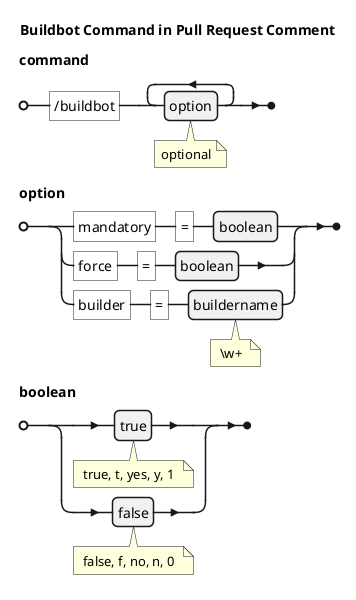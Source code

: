 @startuml

@startebnf
title Buildbot Command in Pull Request Comment
command = "/buildbot", {option(*optional*)}-;
option =
        "mandatory", "=" , boolean 
        | "force", "=", boolean 
        | "builder", "=", buildername (* \w+ *)
    ;
boolean = (
      true(* true, t, yes, y, 1 *)
    | false (* false, f, no, n, 0 *)
);
@endebnf

@enduml
